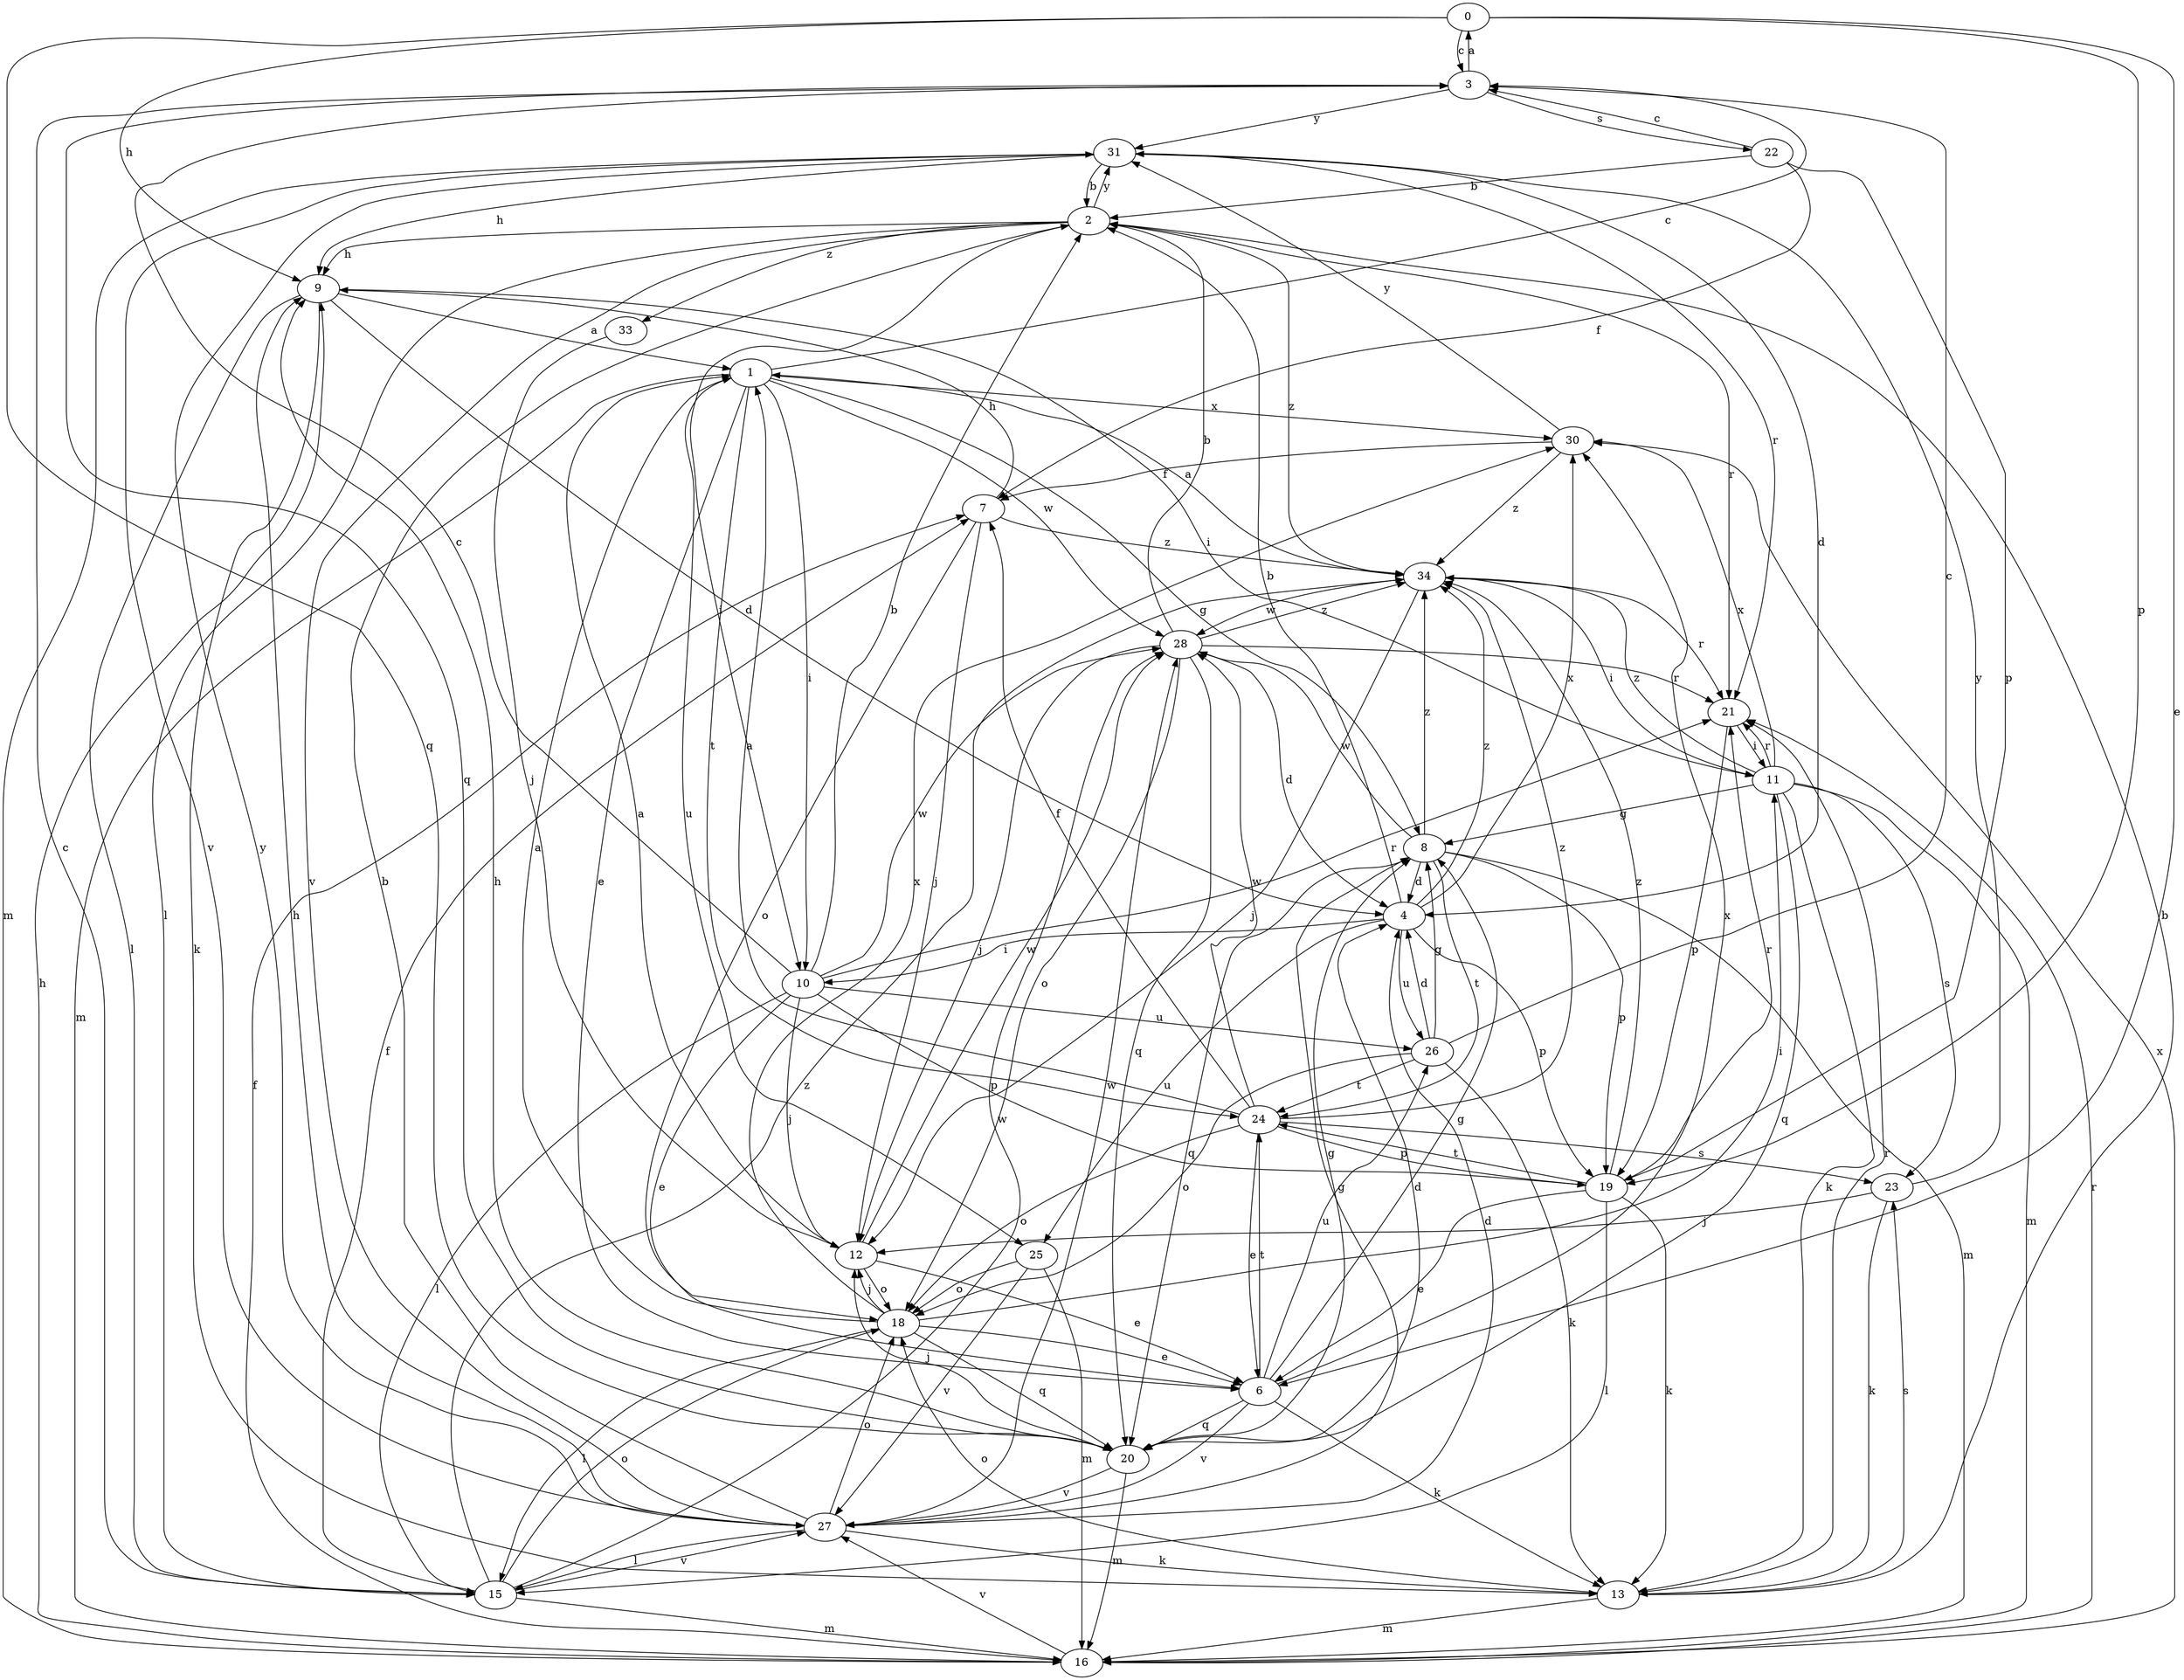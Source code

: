 strict digraph  {
0;
1;
2;
3;
4;
6;
7;
8;
9;
10;
11;
12;
13;
15;
16;
18;
19;
20;
21;
22;
23;
24;
25;
26;
27;
28;
30;
31;
33;
34;
0 -> 3  [label=c];
0 -> 6  [label=e];
0 -> 9  [label=h];
0 -> 19  [label=p];
0 -> 20  [label=q];
1 -> 3  [label=c];
1 -> 6  [label=e];
1 -> 8  [label=g];
1 -> 10  [label=i];
1 -> 16  [label=m];
1 -> 24  [label=t];
1 -> 25  [label=u];
1 -> 28  [label=w];
1 -> 30  [label=x];
2 -> 9  [label=h];
2 -> 10  [label=i];
2 -> 15  [label=l];
2 -> 21  [label=r];
2 -> 27  [label=v];
2 -> 31  [label=y];
2 -> 33  [label=z];
2 -> 34  [label=z];
3 -> 0  [label=a];
3 -> 20  [label=q];
3 -> 22  [label=s];
3 -> 31  [label=y];
4 -> 2  [label=b];
4 -> 10  [label=i];
4 -> 19  [label=p];
4 -> 25  [label=u];
4 -> 26  [label=u];
4 -> 30  [label=x];
4 -> 34  [label=z];
6 -> 8  [label=g];
6 -> 13  [label=k];
6 -> 20  [label=q];
6 -> 24  [label=t];
6 -> 26  [label=u];
6 -> 27  [label=v];
6 -> 30  [label=x];
7 -> 9  [label=h];
7 -> 12  [label=j];
7 -> 18  [label=o];
7 -> 34  [label=z];
8 -> 4  [label=d];
8 -> 16  [label=m];
8 -> 19  [label=p];
8 -> 20  [label=q];
8 -> 24  [label=t];
8 -> 28  [label=w];
8 -> 34  [label=z];
9 -> 1  [label=a];
9 -> 4  [label=d];
9 -> 11  [label=i];
9 -> 13  [label=k];
9 -> 15  [label=l];
10 -> 2  [label=b];
10 -> 3  [label=c];
10 -> 6  [label=e];
10 -> 12  [label=j];
10 -> 15  [label=l];
10 -> 19  [label=p];
10 -> 21  [label=r];
10 -> 26  [label=u];
10 -> 28  [label=w];
11 -> 8  [label=g];
11 -> 13  [label=k];
11 -> 16  [label=m];
11 -> 20  [label=q];
11 -> 21  [label=r];
11 -> 23  [label=s];
11 -> 30  [label=x];
11 -> 34  [label=z];
12 -> 1  [label=a];
12 -> 6  [label=e];
12 -> 18  [label=o];
12 -> 28  [label=w];
13 -> 2  [label=b];
13 -> 16  [label=m];
13 -> 18  [label=o];
13 -> 21  [label=r];
13 -> 23  [label=s];
15 -> 3  [label=c];
15 -> 7  [label=f];
15 -> 16  [label=m];
15 -> 18  [label=o];
15 -> 27  [label=v];
15 -> 28  [label=w];
15 -> 34  [label=z];
16 -> 7  [label=f];
16 -> 9  [label=h];
16 -> 21  [label=r];
16 -> 27  [label=v];
16 -> 30  [label=x];
18 -> 1  [label=a];
18 -> 6  [label=e];
18 -> 11  [label=i];
18 -> 12  [label=j];
18 -> 15  [label=l];
18 -> 20  [label=q];
18 -> 30  [label=x];
19 -> 6  [label=e];
19 -> 13  [label=k];
19 -> 15  [label=l];
19 -> 21  [label=r];
19 -> 24  [label=t];
19 -> 34  [label=z];
20 -> 4  [label=d];
20 -> 8  [label=g];
20 -> 9  [label=h];
20 -> 12  [label=j];
20 -> 16  [label=m];
20 -> 27  [label=v];
21 -> 11  [label=i];
21 -> 19  [label=p];
22 -> 2  [label=b];
22 -> 3  [label=c];
22 -> 7  [label=f];
22 -> 19  [label=p];
23 -> 12  [label=j];
23 -> 13  [label=k];
23 -> 31  [label=y];
24 -> 1  [label=a];
24 -> 6  [label=e];
24 -> 7  [label=f];
24 -> 18  [label=o];
24 -> 19  [label=p];
24 -> 23  [label=s];
24 -> 28  [label=w];
24 -> 34  [label=z];
25 -> 16  [label=m];
25 -> 18  [label=o];
25 -> 27  [label=v];
26 -> 3  [label=c];
26 -> 4  [label=d];
26 -> 8  [label=g];
26 -> 13  [label=k];
26 -> 18  [label=o];
26 -> 24  [label=t];
27 -> 2  [label=b];
27 -> 4  [label=d];
27 -> 8  [label=g];
27 -> 9  [label=h];
27 -> 13  [label=k];
27 -> 15  [label=l];
27 -> 18  [label=o];
27 -> 28  [label=w];
27 -> 31  [label=y];
28 -> 2  [label=b];
28 -> 4  [label=d];
28 -> 12  [label=j];
28 -> 18  [label=o];
28 -> 20  [label=q];
28 -> 21  [label=r];
28 -> 34  [label=z];
30 -> 7  [label=f];
30 -> 31  [label=y];
30 -> 34  [label=z];
31 -> 2  [label=b];
31 -> 4  [label=d];
31 -> 9  [label=h];
31 -> 16  [label=m];
31 -> 21  [label=r];
31 -> 27  [label=v];
33 -> 12  [label=j];
34 -> 1  [label=a];
34 -> 11  [label=i];
34 -> 12  [label=j];
34 -> 21  [label=r];
34 -> 28  [label=w];
}
